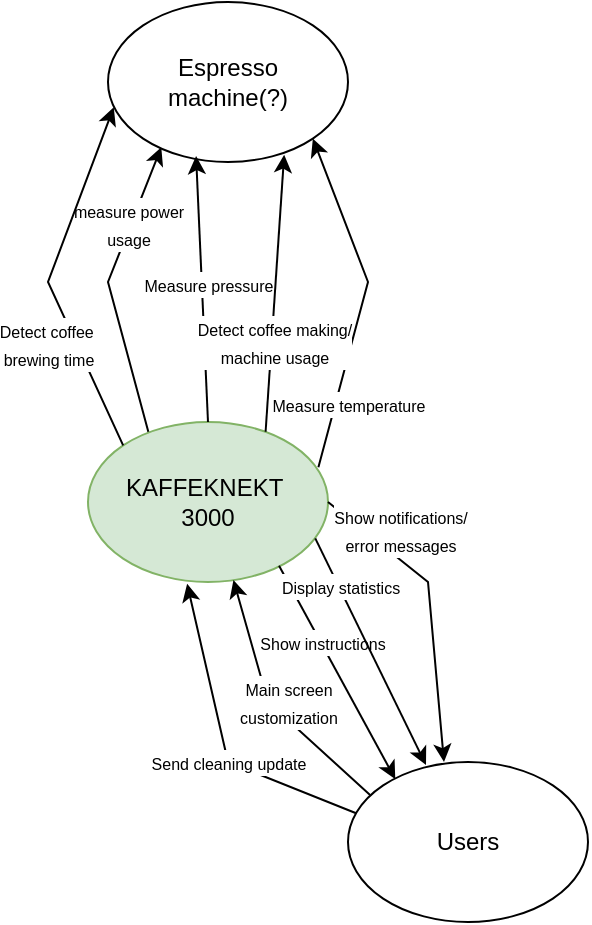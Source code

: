 <mxfile version="26.0.16">
  <diagram name="Page-1" id="oLV681QXpyzKE6uCH3lM">
    <mxGraphModel dx="202" dy="370" grid="1" gridSize="10" guides="1" tooltips="1" connect="1" arrows="1" fold="1" page="0" pageScale="1" pageWidth="827" pageHeight="1169" math="0" shadow="0">
      <root>
        <mxCell id="0" />
        <mxCell id="1" parent="0" />
        <mxCell id="eXFqYC0WTwXGM-SM4TF6-25" style="rounded=0;orthogonalLoop=1;jettySize=auto;html=1;fontFamily=Helvetica;fontSize=11;fontColor=default;labelBackgroundColor=default;resizable=0;entryX=0.222;entryY=0.908;entryDx=0;entryDy=0;entryPerimeter=0;exitX=0.253;exitY=0.07;exitDx=0;exitDy=0;exitPerimeter=0;" parent="1" source="eXFqYC0WTwXGM-SM4TF6-1" target="eXFqYC0WTwXGM-SM4TF6-2" edge="1">
          <mxGeometry relative="1" as="geometry">
            <mxPoint x="460" y="150" as="targetPoint" />
            <mxPoint x="490" y="220" as="sourcePoint" />
            <Array as="points">
              <mxPoint x="470" y="150" />
            </Array>
          </mxGeometry>
        </mxCell>
        <mxCell id="eXFqYC0WTwXGM-SM4TF6-26" value="&lt;font style=&quot;font-size: 8px;&quot;&gt;measure power&lt;/font&gt;&lt;div&gt;&lt;font style=&quot;font-size: 8px;&quot;&gt;usage&lt;/font&gt;&lt;/div&gt;" style="edgeLabel;html=1;align=center;verticalAlign=middle;resizable=0;points=[];fontFamily=Helvetica;fontSize=11;fontColor=default;labelBackgroundColor=default;fillColor=none;gradientColor=none;" parent="eXFqYC0WTwXGM-SM4TF6-25" vertex="1" connectable="0">
          <mxGeometry x="0.038" relative="1" as="geometry">
            <mxPoint x="10" y="-30" as="offset" />
          </mxGeometry>
        </mxCell>
        <mxCell id="eXFqYC0WTwXGM-SM4TF6-1" value="KAFFEKNEKT&amp;nbsp;&lt;div&gt;3000&lt;/div&gt;" style="ellipse;whiteSpace=wrap;html=1;fillColor=#D5E8D5;strokeColor=#82b366;" parent="1" vertex="1">
          <mxGeometry x="460" y="220" width="120" height="80" as="geometry" />
        </mxCell>
        <mxCell id="eXFqYC0WTwXGM-SM4TF6-2" value="Espresso&lt;div&gt;machine(?)&lt;/div&gt;" style="ellipse;whiteSpace=wrap;html=1;" parent="1" vertex="1">
          <mxGeometry x="470" y="10" width="120" height="80" as="geometry" />
        </mxCell>
        <mxCell id="eXFqYC0WTwXGM-SM4TF6-3" value="Users" style="ellipse;whiteSpace=wrap;html=1;" parent="1" vertex="1">
          <mxGeometry x="590" y="390" width="120" height="80" as="geometry" />
        </mxCell>
        <mxCell id="eXFqYC0WTwXGM-SM4TF6-4" style="rounded=0;orthogonalLoop=1;jettySize=auto;html=1;exitX=0.96;exitY=0.283;exitDx=0;exitDy=0;entryX=1;entryY=1;entryDx=0;entryDy=0;exitPerimeter=0;" parent="1" source="eXFqYC0WTwXGM-SM4TF6-1" target="eXFqYC0WTwXGM-SM4TF6-2" edge="1">
          <mxGeometry relative="1" as="geometry">
            <Array as="points">
              <mxPoint x="600" y="150" />
            </Array>
          </mxGeometry>
        </mxCell>
        <mxCell id="eXFqYC0WTwXGM-SM4TF6-11" value="&lt;font style=&quot;font-size: 8px;&quot;&gt;Measure temperature&lt;/font&gt;" style="edgeLabel;html=1;align=center;verticalAlign=middle;resizable=0;points=[];" parent="eXFqYC0WTwXGM-SM4TF6-4" vertex="1" connectable="0">
          <mxGeometry x="-0.043" y="1" relative="1" as="geometry">
            <mxPoint x="-6" y="48" as="offset" />
          </mxGeometry>
        </mxCell>
        <mxCell id="eXFqYC0WTwXGM-SM4TF6-5" value="" style="endArrow=classic;html=1;rounded=0;exitX=0.796;exitY=0.899;exitDx=0;exitDy=0;exitPerimeter=0;entryX=0.197;entryY=0.107;entryDx=0;entryDy=0;entryPerimeter=0;" parent="1" source="eXFqYC0WTwXGM-SM4TF6-1" target="eXFqYC0WTwXGM-SM4TF6-3" edge="1">
          <mxGeometry width="50" height="50" relative="1" as="geometry">
            <mxPoint x="640" y="230" as="sourcePoint" />
            <mxPoint x="710" y="240" as="targetPoint" />
          </mxGeometry>
        </mxCell>
        <mxCell id="eXFqYC0WTwXGM-SM4TF6-7" value="&lt;font style=&quot;font-size: 8px;&quot;&gt;Show instructions&lt;/font&gt;" style="edgeLabel;html=1;align=center;verticalAlign=middle;resizable=0;points=[];" parent="eXFqYC0WTwXGM-SM4TF6-5" vertex="1" connectable="0">
          <mxGeometry x="-0.076" y="-4" relative="1" as="geometry">
            <mxPoint x="-2" y="-13" as="offset" />
          </mxGeometry>
        </mxCell>
        <mxCell id="eXFqYC0WTwXGM-SM4TF6-9" value="" style="endArrow=classic;html=1;rounded=0;entryX=0.413;entryY=1.011;entryDx=0;entryDy=0;exitX=0.034;exitY=0.32;exitDx=0;exitDy=0;exitPerimeter=0;entryPerimeter=0;" parent="1" source="eXFqYC0WTwXGM-SM4TF6-3" target="eXFqYC0WTwXGM-SM4TF6-1" edge="1">
          <mxGeometry width="50" height="50" relative="1" as="geometry">
            <mxPoint x="700" y="310" as="sourcePoint" />
            <mxPoint x="750" y="260" as="targetPoint" />
            <Array as="points">
              <mxPoint x="530" y="390" />
            </Array>
          </mxGeometry>
        </mxCell>
        <mxCell id="eXFqYC0WTwXGM-SM4TF6-10" value="&lt;font style=&quot;font-size: 8px;&quot;&gt;Send cleaning update&lt;/font&gt;" style="edgeLabel;html=1;align=center;verticalAlign=middle;resizable=0;points=[];" parent="eXFqYC0WTwXGM-SM4TF6-9" vertex="1" connectable="0">
          <mxGeometry x="0.073" y="-1" relative="1" as="geometry">
            <mxPoint x="3" y="17" as="offset" />
          </mxGeometry>
        </mxCell>
        <mxCell id="eXFqYC0WTwXGM-SM4TF6-13" value="" style="endArrow=classic;html=1;rounded=0;fontFamily=Helvetica;fontSize=11;fontColor=default;labelBackgroundColor=default;resizable=0;exitX=0.5;exitY=0;exitDx=0;exitDy=0;entryX=0.367;entryY=0.963;entryDx=0;entryDy=0;entryPerimeter=0;" parent="1" source="eXFqYC0WTwXGM-SM4TF6-1" target="eXFqYC0WTwXGM-SM4TF6-2" edge="1">
          <mxGeometry width="50" height="50" relative="1" as="geometry">
            <mxPoint x="480" y="230" as="sourcePoint" />
            <mxPoint x="520" y="100" as="targetPoint" />
          </mxGeometry>
        </mxCell>
        <mxCell id="eXFqYC0WTwXGM-SM4TF6-14" value="&lt;font style=&quot;font-size: 8px;&quot;&gt;Measure pressure&lt;/font&gt;" style="edgeLabel;html=1;align=center;verticalAlign=middle;resizable=0;points=[];fontFamily=Helvetica;fontSize=11;fontColor=default;labelBackgroundColor=default;fillColor=none;gradientColor=none;" parent="eXFqYC0WTwXGM-SM4TF6-13" vertex="1" connectable="0">
          <mxGeometry relative="1" as="geometry">
            <mxPoint x="3" y="-3" as="offset" />
          </mxGeometry>
        </mxCell>
        <mxCell id="eXFqYC0WTwXGM-SM4TF6-16" value="" style="endArrow=classic;html=1;rounded=0;fontFamily=Helvetica;fontSize=11;fontColor=default;labelBackgroundColor=default;resizable=0;exitX=0.74;exitY=0.061;exitDx=0;exitDy=0;exitPerimeter=0;entryX=0.734;entryY=0.954;entryDx=0;entryDy=0;entryPerimeter=0;" parent="1" source="eXFqYC0WTwXGM-SM4TF6-1" target="eXFqYC0WTwXGM-SM4TF6-2" edge="1">
          <mxGeometry width="50" height="50" relative="1" as="geometry">
            <mxPoint x="470" y="238" as="sourcePoint" />
            <mxPoint x="330" y="230" as="targetPoint" />
          </mxGeometry>
        </mxCell>
        <mxCell id="eXFqYC0WTwXGM-SM4TF6-17" value="&lt;font style=&quot;font-size: 8px;&quot;&gt;Detect coffee making&lt;/font&gt;&lt;span style=&quot;font-size: 8px; background-color: light-dark(#ffffff, var(--ge-dark-color, #121212)); color: light-dark(rgb(0, 0, 0), rgb(255, 255, 255));&quot;&gt;/&lt;/span&gt;&lt;div&gt;&lt;span style=&quot;font-size: 8px; background-color: light-dark(#ffffff, var(--ge-dark-color, #121212)); color: light-dark(rgb(0, 0, 0), rgb(255, 255, 255));&quot;&gt;machine usage&lt;/span&gt;&lt;/div&gt;" style="edgeLabel;html=1;align=center;verticalAlign=middle;resizable=0;points=[];fontFamily=Helvetica;fontSize=11;fontColor=default;labelBackgroundColor=default;fillColor=none;gradientColor=none;" parent="eXFqYC0WTwXGM-SM4TF6-16" vertex="1" connectable="0">
          <mxGeometry x="0.009" y="1" relative="1" as="geometry">
            <mxPoint y="25" as="offset" />
          </mxGeometry>
        </mxCell>
        <mxCell id="eXFqYC0WTwXGM-SM4TF6-18" value="" style="endArrow=classic;html=1;rounded=0;fontFamily=Helvetica;fontSize=11;fontColor=default;labelBackgroundColor=default;resizable=0;exitX=0.947;exitY=0.727;exitDx=0;exitDy=0;exitPerimeter=0;entryX=0.325;entryY=0.019;entryDx=0;entryDy=0;entryPerimeter=0;" parent="1" source="eXFqYC0WTwXGM-SM4TF6-1" target="eXFqYC0WTwXGM-SM4TF6-3" edge="1">
          <mxGeometry width="50" height="50" relative="1" as="geometry">
            <mxPoint x="610" y="230" as="sourcePoint" />
            <mxPoint x="690" y="180" as="targetPoint" />
          </mxGeometry>
        </mxCell>
        <mxCell id="eXFqYC0WTwXGM-SM4TF6-19" value="&lt;font style=&quot;font-size: 8px;&quot;&gt;Display statistics&lt;/font&gt;" style="edgeLabel;html=1;align=center;verticalAlign=middle;resizable=0;points=[];fontFamily=Helvetica;fontSize=11;fontColor=default;labelBackgroundColor=default;fillColor=none;gradientColor=none;" parent="eXFqYC0WTwXGM-SM4TF6-18" vertex="1" connectable="0">
          <mxGeometry x="-0.011" relative="1" as="geometry">
            <mxPoint x="-15" y="-33" as="offset" />
          </mxGeometry>
        </mxCell>
        <mxCell id="eXFqYC0WTwXGM-SM4TF6-20" value="" style="endArrow=classic;html=1;rounded=0;fontFamily=Helvetica;fontSize=11;fontColor=default;labelBackgroundColor=default;resizable=0;exitX=0;exitY=0;exitDx=0;exitDy=0;entryX=0.024;entryY=0.658;entryDx=0;entryDy=0;entryPerimeter=0;" parent="1" source="eXFqYC0WTwXGM-SM4TF6-1" target="eXFqYC0WTwXGM-SM4TF6-2" edge="1">
          <mxGeometry width="50" height="50" relative="1" as="geometry">
            <mxPoint x="280" y="310" as="sourcePoint" />
            <mxPoint x="330" y="260" as="targetPoint" />
            <Array as="points">
              <mxPoint x="440" y="150" />
            </Array>
          </mxGeometry>
        </mxCell>
        <mxCell id="eXFqYC0WTwXGM-SM4TF6-21" value="&lt;font style=&quot;font-size: 8px;&quot;&gt;Detect coffee&amp;nbsp;&lt;/font&gt;&lt;div&gt;&lt;font style=&quot;font-size: 8px;&quot;&gt;brewing time&lt;/font&gt;&lt;/div&gt;" style="edgeLabel;html=1;align=center;verticalAlign=middle;resizable=0;points=[];fontFamily=Helvetica;fontSize=11;fontColor=default;labelBackgroundColor=default;fillColor=none;gradientColor=none;" parent="eXFqYC0WTwXGM-SM4TF6-20" vertex="1" connectable="0">
          <mxGeometry x="0.026" y="-3" relative="1" as="geometry">
            <mxPoint x="-4" y="33" as="offset" />
          </mxGeometry>
        </mxCell>
        <mxCell id="eXFqYC0WTwXGM-SM4TF6-22" style="rounded=0;orthogonalLoop=1;jettySize=auto;html=1;exitX=1;exitY=0.5;exitDx=0;exitDy=0;entryX=0.4;entryY=0;entryDx=0;entryDy=0;fontFamily=Helvetica;fontSize=11;fontColor=default;labelBackgroundColor=default;resizable=0;entryPerimeter=0;" parent="1" source="eXFqYC0WTwXGM-SM4TF6-1" target="eXFqYC0WTwXGM-SM4TF6-3" edge="1">
          <mxGeometry relative="1" as="geometry">
            <Array as="points">
              <mxPoint x="630" y="300" />
            </Array>
          </mxGeometry>
        </mxCell>
        <mxCell id="eXFqYC0WTwXGM-SM4TF6-23" value="&lt;font style=&quot;font-size: 8px;&quot;&gt;Show notifications/&lt;/font&gt;&lt;div&gt;&lt;font style=&quot;font-size: 8px;&quot;&gt;error messages&lt;/font&gt;&lt;/div&gt;" style="edgeLabel;html=1;align=center;verticalAlign=middle;resizable=0;points=[];fontFamily=Helvetica;fontSize=11;fontColor=default;labelBackgroundColor=default;fillColor=none;gradientColor=none;" parent="eXFqYC0WTwXGM-SM4TF6-22" vertex="1" connectable="0">
          <mxGeometry x="0.095" relative="1" as="geometry">
            <mxPoint x="-16" y="-47" as="offset" />
          </mxGeometry>
        </mxCell>
        <mxCell id="eXFqYC0WTwXGM-SM4TF6-30" value="" style="endArrow=classic;html=1;rounded=0;fontFamily=Helvetica;fontSize=11;fontColor=default;labelBackgroundColor=default;resizable=0;exitX=0.092;exitY=0.206;exitDx=0;exitDy=0;exitPerimeter=0;entryX=0.606;entryY=0.988;entryDx=0;entryDy=0;entryPerimeter=0;" parent="1" source="eXFqYC0WTwXGM-SM4TF6-3" target="eXFqYC0WTwXGM-SM4TF6-1" edge="1">
          <mxGeometry relative="1" as="geometry">
            <mxPoint x="400" y="410" as="sourcePoint" />
            <mxPoint x="500" y="410" as="targetPoint" />
            <Array as="points">
              <mxPoint x="550" y="360" />
            </Array>
          </mxGeometry>
        </mxCell>
        <mxCell id="eXFqYC0WTwXGM-SM4TF6-31" value="&lt;font style=&quot;font-size: 8px;&quot;&gt;Main screen&lt;/font&gt;&lt;div&gt;&lt;font style=&quot;font-size: 8px;&quot;&gt;customization&lt;/font&gt;&lt;/div&gt;" style="edgeLabel;resizable=0;html=1;;align=center;verticalAlign=middle;fontFamily=Helvetica;fontSize=11;fontColor=default;labelBackgroundColor=default;fillColor=none;gradientColor=none;" parent="eXFqYC0WTwXGM-SM4TF6-30" connectable="0" vertex="1">
          <mxGeometry relative="1" as="geometry">
            <mxPoint x="8" y="-2" as="offset" />
          </mxGeometry>
        </mxCell>
      </root>
    </mxGraphModel>
  </diagram>
</mxfile>
